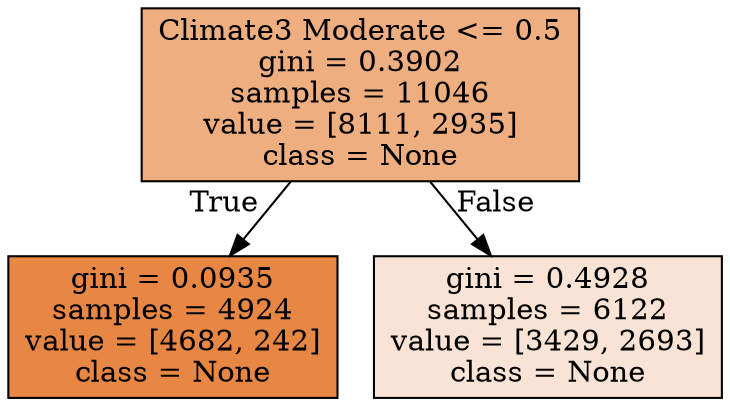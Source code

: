 digraph Tree {
node [shape=box, style="filled", color="black"] ;
0 [label="Climate3 Moderate <= 0.5\ngini = 0.3902\nsamples = 11046\nvalue = [8111, 2935]\nclass = None", fillcolor="#e58139a3"] ;
1 [label="gini = 0.0935\nsamples = 4924\nvalue = [4682, 242]\nclass = None", fillcolor="#e58139f2"] ;
0 -> 1 [labeldistance=2.5, labelangle=45, headlabel="True"] ;
2 [label="gini = 0.4928\nsamples = 6122\nvalue = [3429, 2693]\nclass = None", fillcolor="#e5813937"] ;
0 -> 2 [labeldistance=2.5, labelangle=-45, headlabel="False"] ;
}